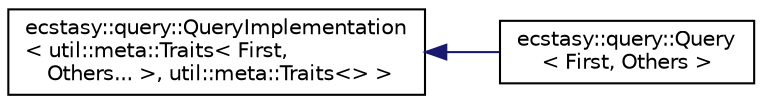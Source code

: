 digraph "Graphical Class Hierarchy"
{
 // LATEX_PDF_SIZE
  edge [fontname="Helvetica",fontsize="10",labelfontname="Helvetica",labelfontsize="10"];
  node [fontname="Helvetica",fontsize="10",shape=record];
  rankdir="LR";
  Node0 [label="ecstasy::query::QueryImplementation\l\< util::meta::Traits\< First,\l Others... \>, util::meta::Traits\<\> \>",height=0.2,width=0.4,color="black", fillcolor="white", style="filled",URL="$classecstasy_1_1query_1_1_query_implementation.html",tooltip=" "];
  Node0 -> Node1 [dir="back",color="midnightblue",fontsize="10",style="solid",fontname="Helvetica"];
  Node1 [label="ecstasy::query::Query\l\< First, Others \>",height=0.2,width=0.4,color="black", fillcolor="white", style="filled",URL="$classecstasy_1_1query_1_1_query.html",tooltip=" "];
}
